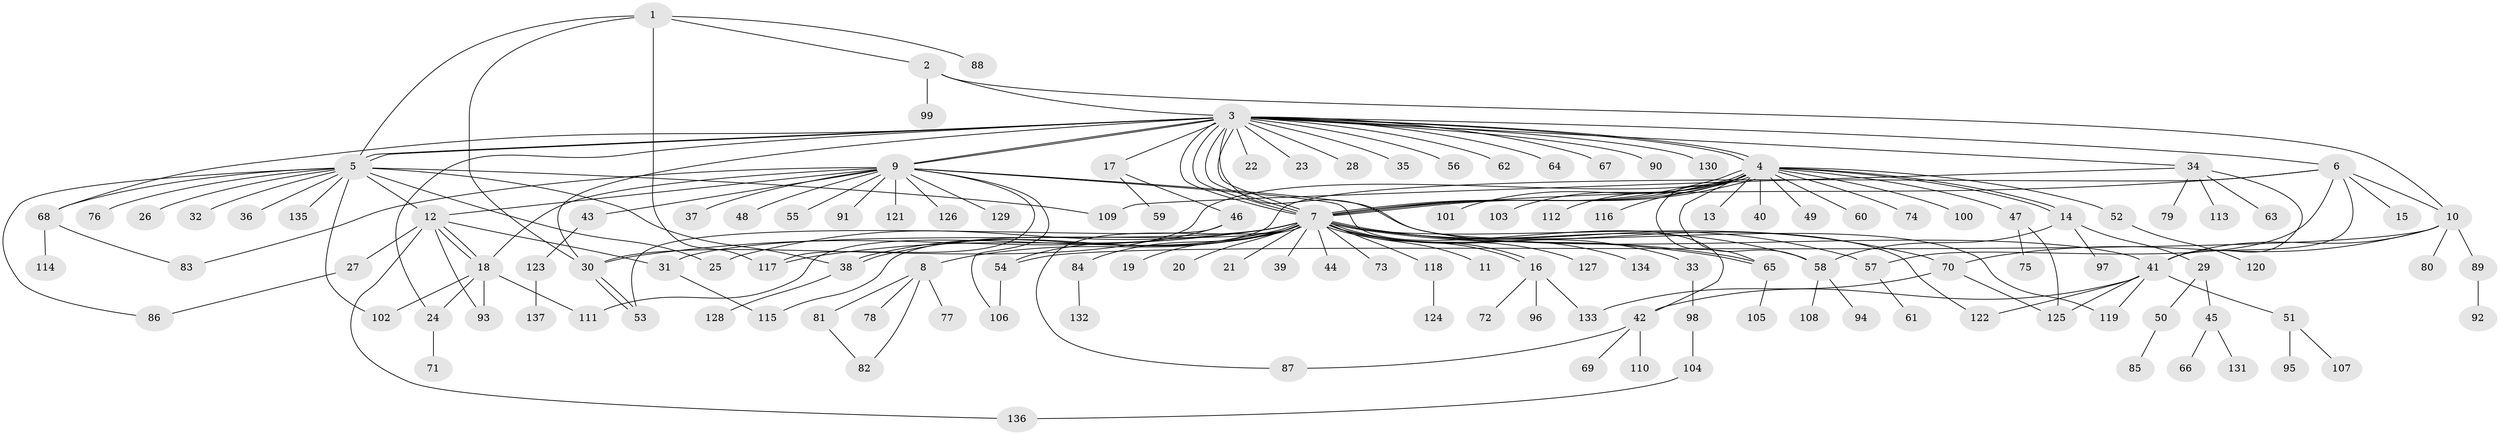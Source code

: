 // coarse degree distribution, {1: 0.7804878048780488, 2: 0.07317073170731707, 5: 0.024390243902439025, 3: 0.04878048780487805, 17: 0.024390243902439025, 19: 0.024390243902439025, 7: 0.024390243902439025}
// Generated by graph-tools (version 1.1) at 2025/51/03/04/25 21:51:21]
// undirected, 137 vertices, 194 edges
graph export_dot {
graph [start="1"]
  node [color=gray90,style=filled];
  1;
  2;
  3;
  4;
  5;
  6;
  7;
  8;
  9;
  10;
  11;
  12;
  13;
  14;
  15;
  16;
  17;
  18;
  19;
  20;
  21;
  22;
  23;
  24;
  25;
  26;
  27;
  28;
  29;
  30;
  31;
  32;
  33;
  34;
  35;
  36;
  37;
  38;
  39;
  40;
  41;
  42;
  43;
  44;
  45;
  46;
  47;
  48;
  49;
  50;
  51;
  52;
  53;
  54;
  55;
  56;
  57;
  58;
  59;
  60;
  61;
  62;
  63;
  64;
  65;
  66;
  67;
  68;
  69;
  70;
  71;
  72;
  73;
  74;
  75;
  76;
  77;
  78;
  79;
  80;
  81;
  82;
  83;
  84;
  85;
  86;
  87;
  88;
  89;
  90;
  91;
  92;
  93;
  94;
  95;
  96;
  97;
  98;
  99;
  100;
  101;
  102;
  103;
  104;
  105;
  106;
  107;
  108;
  109;
  110;
  111;
  112;
  113;
  114;
  115;
  116;
  117;
  118;
  119;
  120;
  121;
  122;
  123;
  124;
  125;
  126;
  127;
  128;
  129;
  130;
  131;
  132;
  133;
  134;
  135;
  136;
  137;
  1 -- 2;
  1 -- 5;
  1 -- 30;
  1 -- 88;
  1 -- 117;
  2 -- 3;
  2 -- 10;
  2 -- 99;
  3 -- 4;
  3 -- 4;
  3 -- 5;
  3 -- 5;
  3 -- 6;
  3 -- 7;
  3 -- 7;
  3 -- 7;
  3 -- 7;
  3 -- 9;
  3 -- 9;
  3 -- 17;
  3 -- 22;
  3 -- 23;
  3 -- 24;
  3 -- 28;
  3 -- 30;
  3 -- 34;
  3 -- 35;
  3 -- 56;
  3 -- 62;
  3 -- 64;
  3 -- 67;
  3 -- 68;
  3 -- 90;
  3 -- 119;
  3 -- 130;
  4 -- 7;
  4 -- 7;
  4 -- 7;
  4 -- 7;
  4 -- 13;
  4 -- 14;
  4 -- 14;
  4 -- 30;
  4 -- 40;
  4 -- 47;
  4 -- 49;
  4 -- 52;
  4 -- 58;
  4 -- 60;
  4 -- 65;
  4 -- 74;
  4 -- 100;
  4 -- 101;
  4 -- 103;
  4 -- 112;
  4 -- 116;
  5 -- 12;
  5 -- 25;
  5 -- 26;
  5 -- 32;
  5 -- 36;
  5 -- 38;
  5 -- 68;
  5 -- 76;
  5 -- 86;
  5 -- 102;
  5 -- 109;
  5 -- 135;
  6 -- 7;
  6 -- 10;
  6 -- 15;
  6 -- 41;
  6 -- 57;
  6 -- 111;
  7 -- 8;
  7 -- 11;
  7 -- 16;
  7 -- 16;
  7 -- 19;
  7 -- 20;
  7 -- 21;
  7 -- 25;
  7 -- 30;
  7 -- 31;
  7 -- 33;
  7 -- 38;
  7 -- 38;
  7 -- 39;
  7 -- 44;
  7 -- 57;
  7 -- 58;
  7 -- 65;
  7 -- 65;
  7 -- 70;
  7 -- 73;
  7 -- 84;
  7 -- 87;
  7 -- 115;
  7 -- 117;
  7 -- 118;
  7 -- 122;
  7 -- 127;
  7 -- 134;
  8 -- 77;
  8 -- 78;
  8 -- 81;
  8 -- 82;
  9 -- 12;
  9 -- 18;
  9 -- 37;
  9 -- 41;
  9 -- 42;
  9 -- 43;
  9 -- 48;
  9 -- 55;
  9 -- 83;
  9 -- 91;
  9 -- 106;
  9 -- 117;
  9 -- 121;
  9 -- 126;
  9 -- 129;
  10 -- 41;
  10 -- 54;
  10 -- 70;
  10 -- 80;
  10 -- 89;
  12 -- 18;
  12 -- 18;
  12 -- 27;
  12 -- 31;
  12 -- 93;
  12 -- 136;
  14 -- 29;
  14 -- 58;
  14 -- 97;
  16 -- 72;
  16 -- 96;
  16 -- 133;
  17 -- 46;
  17 -- 59;
  18 -- 24;
  18 -- 93;
  18 -- 102;
  18 -- 111;
  24 -- 71;
  27 -- 86;
  29 -- 45;
  29 -- 50;
  30 -- 53;
  30 -- 53;
  31 -- 115;
  33 -- 98;
  34 -- 41;
  34 -- 63;
  34 -- 79;
  34 -- 109;
  34 -- 113;
  38 -- 128;
  41 -- 42;
  41 -- 51;
  41 -- 119;
  41 -- 122;
  41 -- 125;
  42 -- 69;
  42 -- 87;
  42 -- 110;
  43 -- 123;
  45 -- 66;
  45 -- 131;
  46 -- 53;
  46 -- 54;
  47 -- 75;
  47 -- 125;
  50 -- 85;
  51 -- 95;
  51 -- 107;
  52 -- 120;
  54 -- 106;
  57 -- 61;
  58 -- 94;
  58 -- 108;
  65 -- 105;
  68 -- 83;
  68 -- 114;
  70 -- 125;
  70 -- 133;
  81 -- 82;
  84 -- 132;
  89 -- 92;
  98 -- 104;
  104 -- 136;
  118 -- 124;
  123 -- 137;
}
